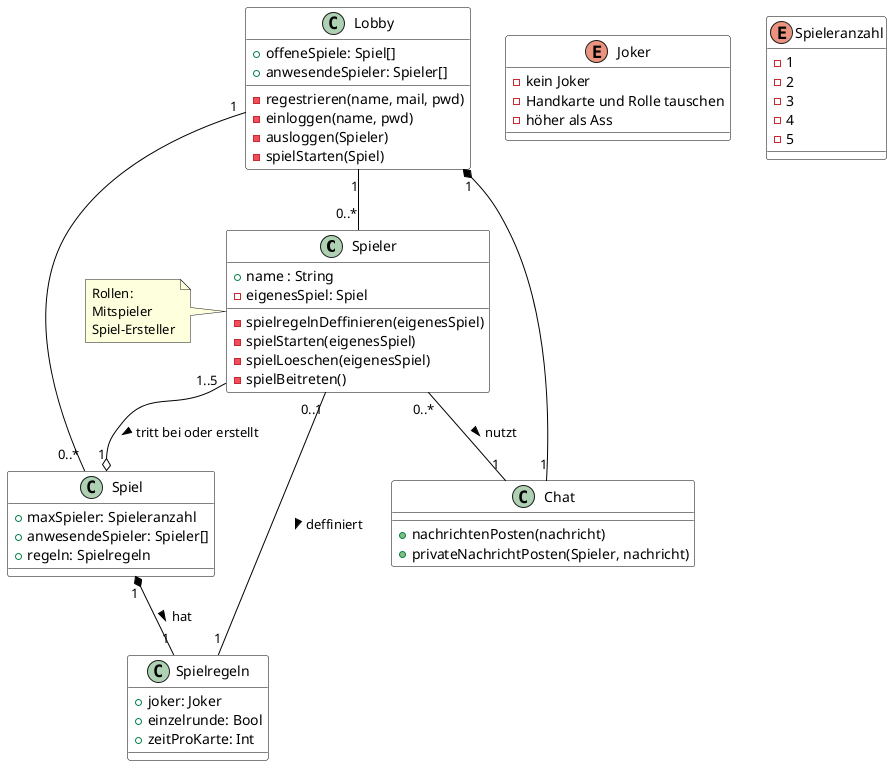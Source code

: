 @startuml Durak Lobby

skinparam{
    ClassBackgroundColor white
    ClassBorderColor black

    'ClassAttributeIconSize 0

    ArrowColor black

    Shadowing false

}

class Spieler {
    +name : String
    -eigenesSpiel: Spiel
    -spielregelnDeffinieren(eigenesSpiel)
    -spielStarten(eigenesSpiel)
    -spielLoeschen(eigenesSpiel)
    -spielBeitreten()
}
note left
    Rollen:
    Mitspieler 
    Spiel-Ersteller
end note

class Lobby {
    +offeneSpiele: Spiel[]
    +anwesendeSpieler: Spieler[]
    -regestrieren(name, mail, pwd)
    -einloggen(name, pwd)
    -ausloggen(Spieler)
    -spielStarten(Spiel)
}

class Spiel {
    + maxSpieler: Spieleranzahl
    + anwesendeSpieler: Spieler[]
    + regeln: Spielregeln
}

class Spielregeln {
    + joker: Joker
    + einzelrunde: Bool
    + zeitProKarte: Int
}

class Chat {
    + nachrichtenPosten(nachricht)
    + privateNachrichtPosten(Spieler, nachricht)
}

enum Joker {
    -kein Joker
    -Handkarte und Rolle tauschen
    -höher als Ass
}

enum Spieleranzahl {
    - 1
    - 2
    - 3
    - 4
    - 5
}



Lobby "1" -- "0..*" Spieler

Spieler "1..5" --o "1" Spiel : tritt bei oder erstellt >

Spiel "1" *-- "1" Spielregeln : hat >

Lobby "1" -- "0..*" Spiel 

Spieler "0..*" -- "1" Chat : nutzt >

Lobby "1" *-- "1" Chat 

Spieler "0..1" -- "1" Spielregeln: deffiniert > 

@enduml